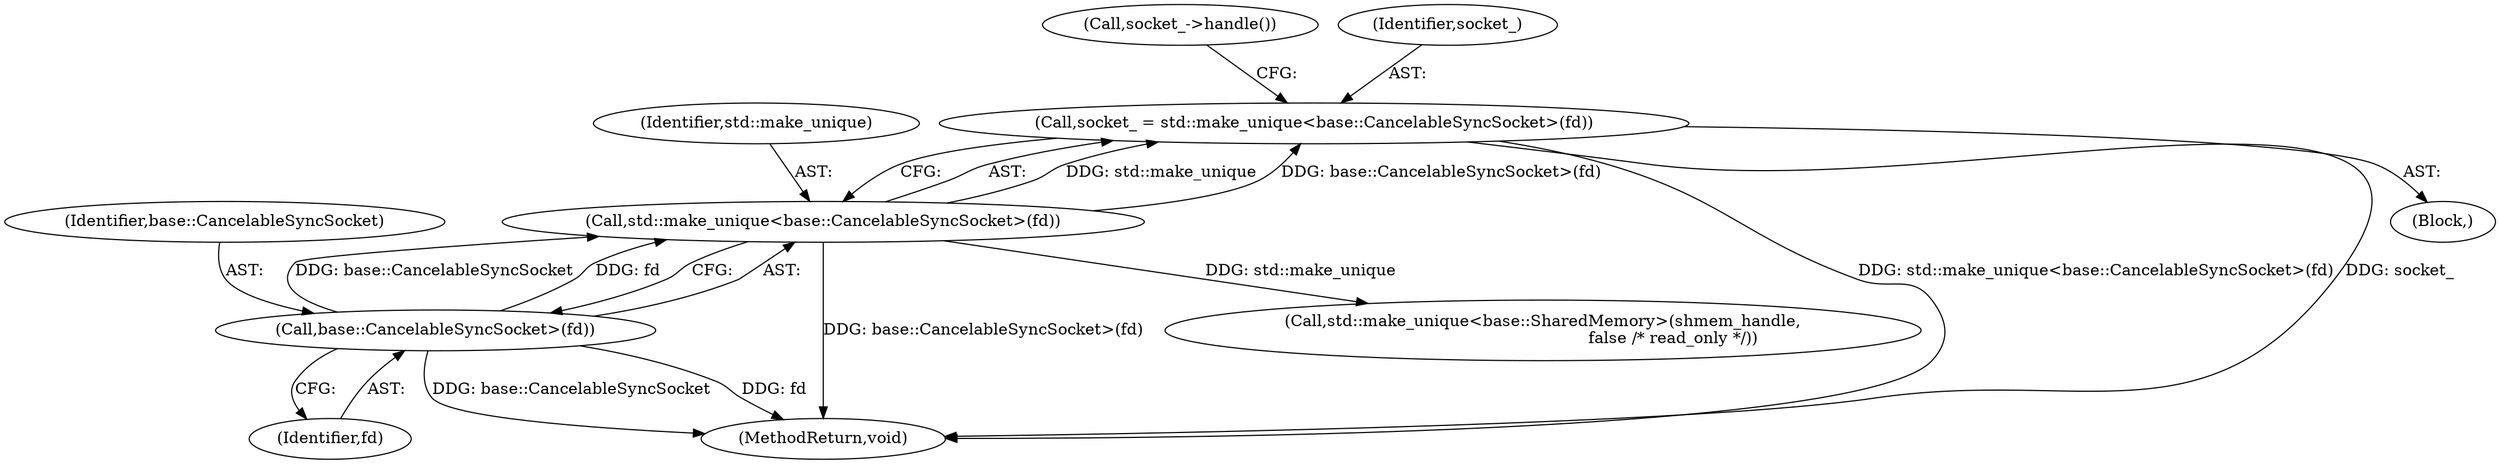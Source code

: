 digraph "0_Chrome_673ce95d481ea9368c4d4d43ac756ba1d6d9e608_29@API" {
"1000115" [label="(Call,socket_ = std::make_unique<base::CancelableSyncSocket>(fd))"];
"1000117" [label="(Call,std::make_unique<base::CancelableSyncSocket>(fd))"];
"1000119" [label="(Call,base::CancelableSyncSocket>(fd))"];
"1000104" [label="(Block,)"];
"1000144" [label="(Call,std::make_unique<base::SharedMemory>(shmem_handle,\n                                                   false /* read_only */))"];
"1000152" [label="(MethodReturn,void)"];
"1000117" [label="(Call,std::make_unique<base::CancelableSyncSocket>(fd))"];
"1000118" [label="(Identifier,std::make_unique)"];
"1000120" [label="(Identifier,base::CancelableSyncSocket)"];
"1000119" [label="(Call,base::CancelableSyncSocket>(fd))"];
"1000123" [label="(Call,socket_->handle())"];
"1000121" [label="(Identifier,fd)"];
"1000116" [label="(Identifier,socket_)"];
"1000115" [label="(Call,socket_ = std::make_unique<base::CancelableSyncSocket>(fd))"];
"1000115" -> "1000104"  [label="AST: "];
"1000115" -> "1000117"  [label="CFG: "];
"1000116" -> "1000115"  [label="AST: "];
"1000117" -> "1000115"  [label="AST: "];
"1000123" -> "1000115"  [label="CFG: "];
"1000115" -> "1000152"  [label="DDG: std::make_unique<base::CancelableSyncSocket>(fd)"];
"1000115" -> "1000152"  [label="DDG: socket_"];
"1000117" -> "1000115"  [label="DDG: std::make_unique"];
"1000117" -> "1000115"  [label="DDG: base::CancelableSyncSocket>(fd)"];
"1000117" -> "1000119"  [label="CFG: "];
"1000118" -> "1000117"  [label="AST: "];
"1000119" -> "1000117"  [label="AST: "];
"1000117" -> "1000152"  [label="DDG: base::CancelableSyncSocket>(fd)"];
"1000119" -> "1000117"  [label="DDG: base::CancelableSyncSocket"];
"1000119" -> "1000117"  [label="DDG: fd"];
"1000117" -> "1000144"  [label="DDG: std::make_unique"];
"1000119" -> "1000121"  [label="CFG: "];
"1000120" -> "1000119"  [label="AST: "];
"1000121" -> "1000119"  [label="AST: "];
"1000119" -> "1000152"  [label="DDG: fd"];
"1000119" -> "1000152"  [label="DDG: base::CancelableSyncSocket"];
}

